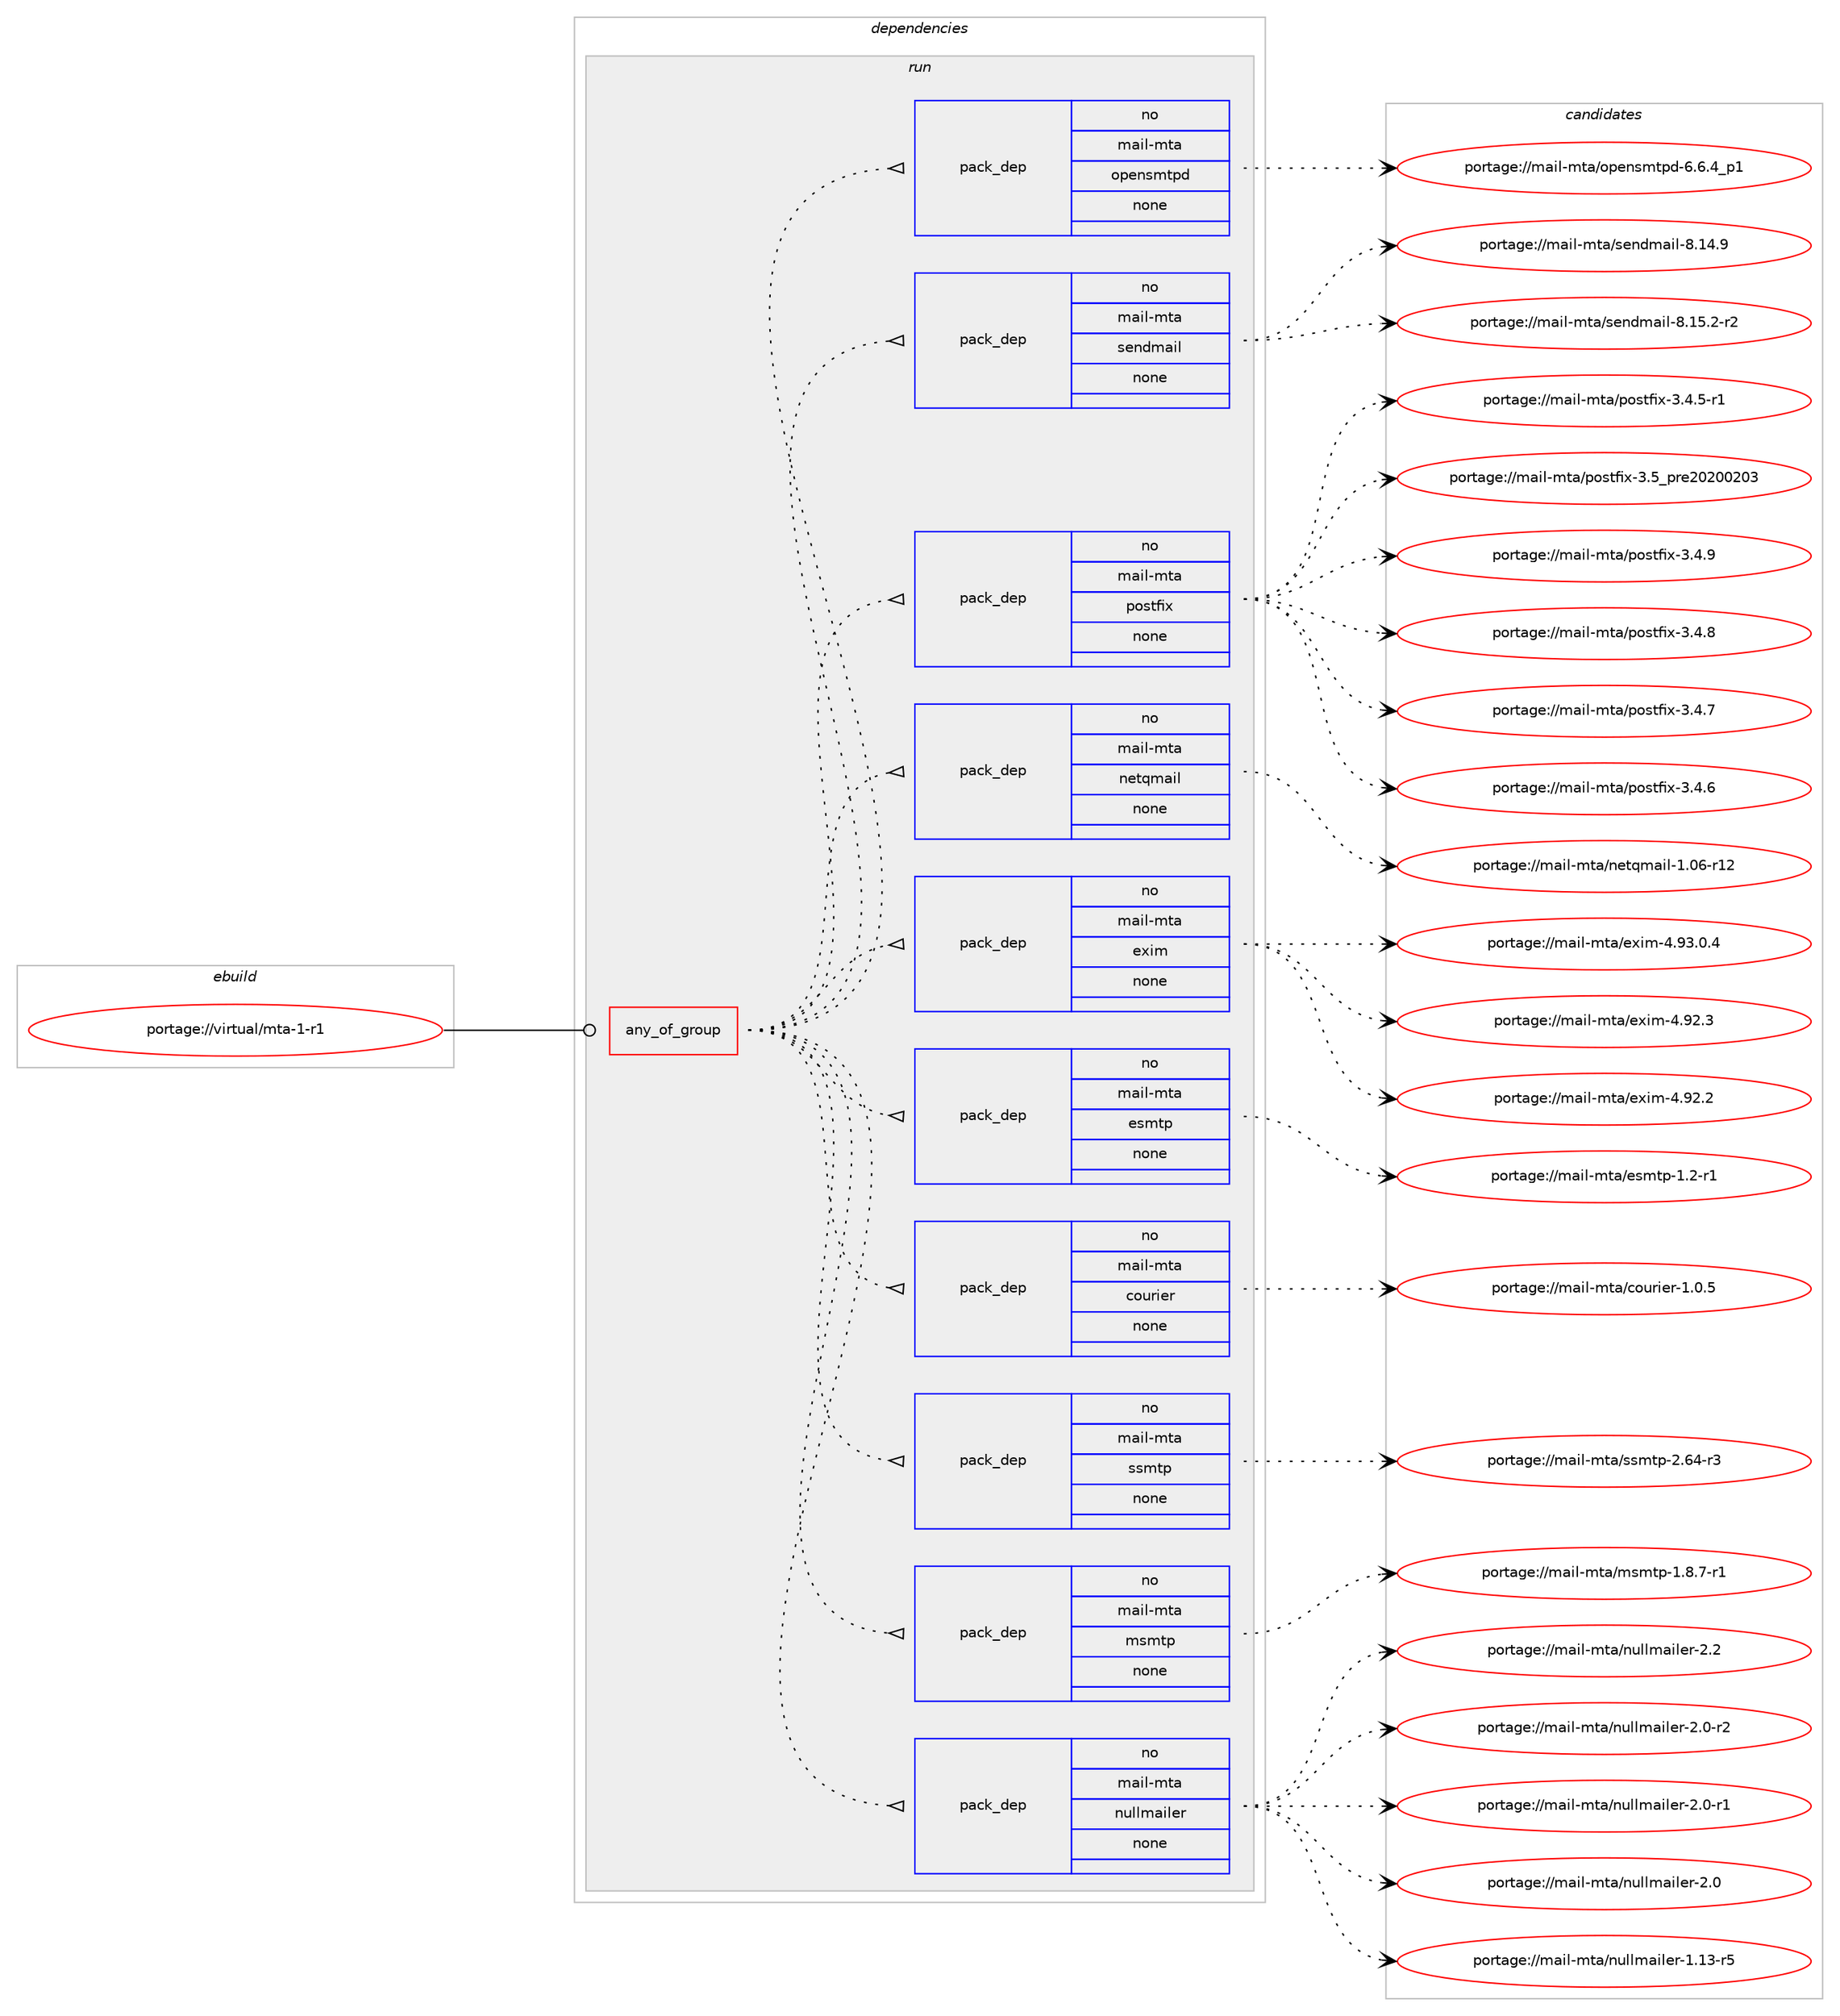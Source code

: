digraph prolog {

# *************
# Graph options
# *************

newrank=true;
concentrate=true;
compound=true;
graph [rankdir=LR,fontname=Helvetica,fontsize=10,ranksep=1.5];#, ranksep=2.5, nodesep=0.2];
edge  [arrowhead=vee];
node  [fontname=Helvetica,fontsize=10];

# **********
# The ebuild
# **********

subgraph cluster_leftcol {
color=gray;
rank=same;
label=<<i>ebuild</i>>;
id [label="portage://virtual/mta-1-r1", color=red, width=4, href="../virtual/mta-1-r1.svg"];
}

# ****************
# The dependencies
# ****************

subgraph cluster_midcol {
color=gray;
label=<<i>dependencies</i>>;
subgraph cluster_compile {
fillcolor="#eeeeee";
style=filled;
label=<<i>compile</i>>;
}
subgraph cluster_compileandrun {
fillcolor="#eeeeee";
style=filled;
label=<<i>compile and run</i>>;
}
subgraph cluster_run {
fillcolor="#eeeeee";
style=filled;
label=<<i>run</i>>;
subgraph any490 {
dependency20896 [label=<<TABLE BORDER="0" CELLBORDER="1" CELLSPACING="0" CELLPADDING="4"><TR><TD CELLPADDING="10">any_of_group</TD></TR></TABLE>>, shape=none, color=red];subgraph pack17329 {
dependency20897 [label=<<TABLE BORDER="0" CELLBORDER="1" CELLSPACING="0" CELLPADDING="4" WIDTH="220"><TR><TD ROWSPAN="6" CELLPADDING="30">pack_dep</TD></TR><TR><TD WIDTH="110">no</TD></TR><TR><TD>mail-mta</TD></TR><TR><TD>nullmailer</TD></TR><TR><TD>none</TD></TR><TR><TD></TD></TR></TABLE>>, shape=none, color=blue];
}
dependency20896:e -> dependency20897:w [weight=20,style="dotted",arrowhead="oinv"];
subgraph pack17330 {
dependency20898 [label=<<TABLE BORDER="0" CELLBORDER="1" CELLSPACING="0" CELLPADDING="4" WIDTH="220"><TR><TD ROWSPAN="6" CELLPADDING="30">pack_dep</TD></TR><TR><TD WIDTH="110">no</TD></TR><TR><TD>mail-mta</TD></TR><TR><TD>msmtp</TD></TR><TR><TD>none</TD></TR><TR><TD></TD></TR></TABLE>>, shape=none, color=blue];
}
dependency20896:e -> dependency20898:w [weight=20,style="dotted",arrowhead="oinv"];
subgraph pack17331 {
dependency20899 [label=<<TABLE BORDER="0" CELLBORDER="1" CELLSPACING="0" CELLPADDING="4" WIDTH="220"><TR><TD ROWSPAN="6" CELLPADDING="30">pack_dep</TD></TR><TR><TD WIDTH="110">no</TD></TR><TR><TD>mail-mta</TD></TR><TR><TD>ssmtp</TD></TR><TR><TD>none</TD></TR><TR><TD></TD></TR></TABLE>>, shape=none, color=blue];
}
dependency20896:e -> dependency20899:w [weight=20,style="dotted",arrowhead="oinv"];
subgraph pack17332 {
dependency20900 [label=<<TABLE BORDER="0" CELLBORDER="1" CELLSPACING="0" CELLPADDING="4" WIDTH="220"><TR><TD ROWSPAN="6" CELLPADDING="30">pack_dep</TD></TR><TR><TD WIDTH="110">no</TD></TR><TR><TD>mail-mta</TD></TR><TR><TD>courier</TD></TR><TR><TD>none</TD></TR><TR><TD></TD></TR></TABLE>>, shape=none, color=blue];
}
dependency20896:e -> dependency20900:w [weight=20,style="dotted",arrowhead="oinv"];
subgraph pack17333 {
dependency20901 [label=<<TABLE BORDER="0" CELLBORDER="1" CELLSPACING="0" CELLPADDING="4" WIDTH="220"><TR><TD ROWSPAN="6" CELLPADDING="30">pack_dep</TD></TR><TR><TD WIDTH="110">no</TD></TR><TR><TD>mail-mta</TD></TR><TR><TD>esmtp</TD></TR><TR><TD>none</TD></TR><TR><TD></TD></TR></TABLE>>, shape=none, color=blue];
}
dependency20896:e -> dependency20901:w [weight=20,style="dotted",arrowhead="oinv"];
subgraph pack17334 {
dependency20902 [label=<<TABLE BORDER="0" CELLBORDER="1" CELLSPACING="0" CELLPADDING="4" WIDTH="220"><TR><TD ROWSPAN="6" CELLPADDING="30">pack_dep</TD></TR><TR><TD WIDTH="110">no</TD></TR><TR><TD>mail-mta</TD></TR><TR><TD>exim</TD></TR><TR><TD>none</TD></TR><TR><TD></TD></TR></TABLE>>, shape=none, color=blue];
}
dependency20896:e -> dependency20902:w [weight=20,style="dotted",arrowhead="oinv"];
subgraph pack17335 {
dependency20903 [label=<<TABLE BORDER="0" CELLBORDER="1" CELLSPACING="0" CELLPADDING="4" WIDTH="220"><TR><TD ROWSPAN="6" CELLPADDING="30">pack_dep</TD></TR><TR><TD WIDTH="110">no</TD></TR><TR><TD>mail-mta</TD></TR><TR><TD>netqmail</TD></TR><TR><TD>none</TD></TR><TR><TD></TD></TR></TABLE>>, shape=none, color=blue];
}
dependency20896:e -> dependency20903:w [weight=20,style="dotted",arrowhead="oinv"];
subgraph pack17336 {
dependency20904 [label=<<TABLE BORDER="0" CELLBORDER="1" CELLSPACING="0" CELLPADDING="4" WIDTH="220"><TR><TD ROWSPAN="6" CELLPADDING="30">pack_dep</TD></TR><TR><TD WIDTH="110">no</TD></TR><TR><TD>mail-mta</TD></TR><TR><TD>postfix</TD></TR><TR><TD>none</TD></TR><TR><TD></TD></TR></TABLE>>, shape=none, color=blue];
}
dependency20896:e -> dependency20904:w [weight=20,style="dotted",arrowhead="oinv"];
subgraph pack17337 {
dependency20905 [label=<<TABLE BORDER="0" CELLBORDER="1" CELLSPACING="0" CELLPADDING="4" WIDTH="220"><TR><TD ROWSPAN="6" CELLPADDING="30">pack_dep</TD></TR><TR><TD WIDTH="110">no</TD></TR><TR><TD>mail-mta</TD></TR><TR><TD>sendmail</TD></TR><TR><TD>none</TD></TR><TR><TD></TD></TR></TABLE>>, shape=none, color=blue];
}
dependency20896:e -> dependency20905:w [weight=20,style="dotted",arrowhead="oinv"];
subgraph pack17338 {
dependency20906 [label=<<TABLE BORDER="0" CELLBORDER="1" CELLSPACING="0" CELLPADDING="4" WIDTH="220"><TR><TD ROWSPAN="6" CELLPADDING="30">pack_dep</TD></TR><TR><TD WIDTH="110">no</TD></TR><TR><TD>mail-mta</TD></TR><TR><TD>opensmtpd</TD></TR><TR><TD>none</TD></TR><TR><TD></TD></TR></TABLE>>, shape=none, color=blue];
}
dependency20896:e -> dependency20906:w [weight=20,style="dotted",arrowhead="oinv"];
}
id:e -> dependency20896:w [weight=20,style="solid",arrowhead="odot"];
}
}

# **************
# The candidates
# **************

subgraph cluster_choices {
rank=same;
color=gray;
label=<<i>candidates</i>>;

subgraph choice17329 {
color=black;
nodesep=1;
choice109971051084510911697471101171081081099710510810111445504650 [label="portage://mail-mta/nullmailer-2.2", color=red, width=4,href="../mail-mta/nullmailer-2.2.svg"];
choice1099710510845109116974711011710810810997105108101114455046484511450 [label="portage://mail-mta/nullmailer-2.0-r2", color=red, width=4,href="../mail-mta/nullmailer-2.0-r2.svg"];
choice1099710510845109116974711011710810810997105108101114455046484511449 [label="portage://mail-mta/nullmailer-2.0-r1", color=red, width=4,href="../mail-mta/nullmailer-2.0-r1.svg"];
choice109971051084510911697471101171081081099710510810111445504648 [label="portage://mail-mta/nullmailer-2.0", color=red, width=4,href="../mail-mta/nullmailer-2.0.svg"];
choice109971051084510911697471101171081081099710510810111445494649514511453 [label="portage://mail-mta/nullmailer-1.13-r5", color=red, width=4,href="../mail-mta/nullmailer-1.13-r5.svg"];
dependency20897:e -> choice109971051084510911697471101171081081099710510810111445504650:w [style=dotted,weight="100"];
dependency20897:e -> choice1099710510845109116974711011710810810997105108101114455046484511450:w [style=dotted,weight="100"];
dependency20897:e -> choice1099710510845109116974711011710810810997105108101114455046484511449:w [style=dotted,weight="100"];
dependency20897:e -> choice109971051084510911697471101171081081099710510810111445504648:w [style=dotted,weight="100"];
dependency20897:e -> choice109971051084510911697471101171081081099710510810111445494649514511453:w [style=dotted,weight="100"];
}
subgraph choice17330 {
color=black;
nodesep=1;
choice109971051084510911697471091151091161124549465646554511449 [label="portage://mail-mta/msmtp-1.8.7-r1", color=red, width=4,href="../mail-mta/msmtp-1.8.7-r1.svg"];
dependency20898:e -> choice109971051084510911697471091151091161124549465646554511449:w [style=dotted,weight="100"];
}
subgraph choice17331 {
color=black;
nodesep=1;
choice1099710510845109116974711511510911611245504654524511451 [label="portage://mail-mta/ssmtp-2.64-r3", color=red, width=4,href="../mail-mta/ssmtp-2.64-r3.svg"];
dependency20899:e -> choice1099710510845109116974711511510911611245504654524511451:w [style=dotted,weight="100"];
}
subgraph choice17332 {
color=black;
nodesep=1;
choice1099710510845109116974799111117114105101114454946484653 [label="portage://mail-mta/courier-1.0.5", color=red, width=4,href="../mail-mta/courier-1.0.5.svg"];
dependency20900:e -> choice1099710510845109116974799111117114105101114454946484653:w [style=dotted,weight="100"];
}
subgraph choice17333 {
color=black;
nodesep=1;
choice10997105108451091169747101115109116112454946504511449 [label="portage://mail-mta/esmtp-1.2-r1", color=red, width=4,href="../mail-mta/esmtp-1.2-r1.svg"];
dependency20901:e -> choice10997105108451091169747101115109116112454946504511449:w [style=dotted,weight="100"];
}
subgraph choice17334 {
color=black;
nodesep=1;
choice10997105108451091169747101120105109455246575146484652 [label="portage://mail-mta/exim-4.93.0.4", color=red, width=4,href="../mail-mta/exim-4.93.0.4.svg"];
choice1099710510845109116974710112010510945524657504651 [label="portage://mail-mta/exim-4.92.3", color=red, width=4,href="../mail-mta/exim-4.92.3.svg"];
choice1099710510845109116974710112010510945524657504650 [label="portage://mail-mta/exim-4.92.2", color=red, width=4,href="../mail-mta/exim-4.92.2.svg"];
dependency20902:e -> choice10997105108451091169747101120105109455246575146484652:w [style=dotted,weight="100"];
dependency20902:e -> choice1099710510845109116974710112010510945524657504651:w [style=dotted,weight="100"];
dependency20902:e -> choice1099710510845109116974710112010510945524657504650:w [style=dotted,weight="100"];
}
subgraph choice17335 {
color=black;
nodesep=1;
choice10997105108451091169747110101116113109971051084549464854451144950 [label="portage://mail-mta/netqmail-1.06-r12", color=red, width=4,href="../mail-mta/netqmail-1.06-r12.svg"];
dependency20903:e -> choice10997105108451091169747110101116113109971051084549464854451144950:w [style=dotted,weight="100"];
}
subgraph choice17336 {
color=black;
nodesep=1;
choice1099710510845109116974711211111511610210512045514653951121141015048504848504851 [label="portage://mail-mta/postfix-3.5_pre20200203", color=red, width=4,href="../mail-mta/postfix-3.5_pre20200203.svg"];
choice10997105108451091169747112111115116102105120455146524657 [label="portage://mail-mta/postfix-3.4.9", color=red, width=4,href="../mail-mta/postfix-3.4.9.svg"];
choice10997105108451091169747112111115116102105120455146524656 [label="portage://mail-mta/postfix-3.4.8", color=red, width=4,href="../mail-mta/postfix-3.4.8.svg"];
choice10997105108451091169747112111115116102105120455146524655 [label="portage://mail-mta/postfix-3.4.7", color=red, width=4,href="../mail-mta/postfix-3.4.7.svg"];
choice10997105108451091169747112111115116102105120455146524654 [label="portage://mail-mta/postfix-3.4.6", color=red, width=4,href="../mail-mta/postfix-3.4.6.svg"];
choice109971051084510911697471121111151161021051204551465246534511449 [label="portage://mail-mta/postfix-3.4.5-r1", color=red, width=4,href="../mail-mta/postfix-3.4.5-r1.svg"];
dependency20904:e -> choice1099710510845109116974711211111511610210512045514653951121141015048504848504851:w [style=dotted,weight="100"];
dependency20904:e -> choice10997105108451091169747112111115116102105120455146524657:w [style=dotted,weight="100"];
dependency20904:e -> choice10997105108451091169747112111115116102105120455146524656:w [style=dotted,weight="100"];
dependency20904:e -> choice10997105108451091169747112111115116102105120455146524655:w [style=dotted,weight="100"];
dependency20904:e -> choice10997105108451091169747112111115116102105120455146524654:w [style=dotted,weight="100"];
dependency20904:e -> choice109971051084510911697471121111151161021051204551465246534511449:w [style=dotted,weight="100"];
}
subgraph choice17337 {
color=black;
nodesep=1;
choice1099710510845109116974711510111010010997105108455646495346504511450 [label="portage://mail-mta/sendmail-8.15.2-r2", color=red, width=4,href="../mail-mta/sendmail-8.15.2-r2.svg"];
choice109971051084510911697471151011101001099710510845564649524657 [label="portage://mail-mta/sendmail-8.14.9", color=red, width=4,href="../mail-mta/sendmail-8.14.9.svg"];
dependency20905:e -> choice1099710510845109116974711510111010010997105108455646495346504511450:w [style=dotted,weight="100"];
dependency20905:e -> choice109971051084510911697471151011101001099710510845564649524657:w [style=dotted,weight="100"];
}
subgraph choice17338 {
color=black;
nodesep=1;
choice109971051084510911697471111121011101151091161121004554465446529511249 [label="portage://mail-mta/opensmtpd-6.6.4_p1", color=red, width=4,href="../mail-mta/opensmtpd-6.6.4_p1.svg"];
dependency20906:e -> choice109971051084510911697471111121011101151091161121004554465446529511249:w [style=dotted,weight="100"];
}
}

}
